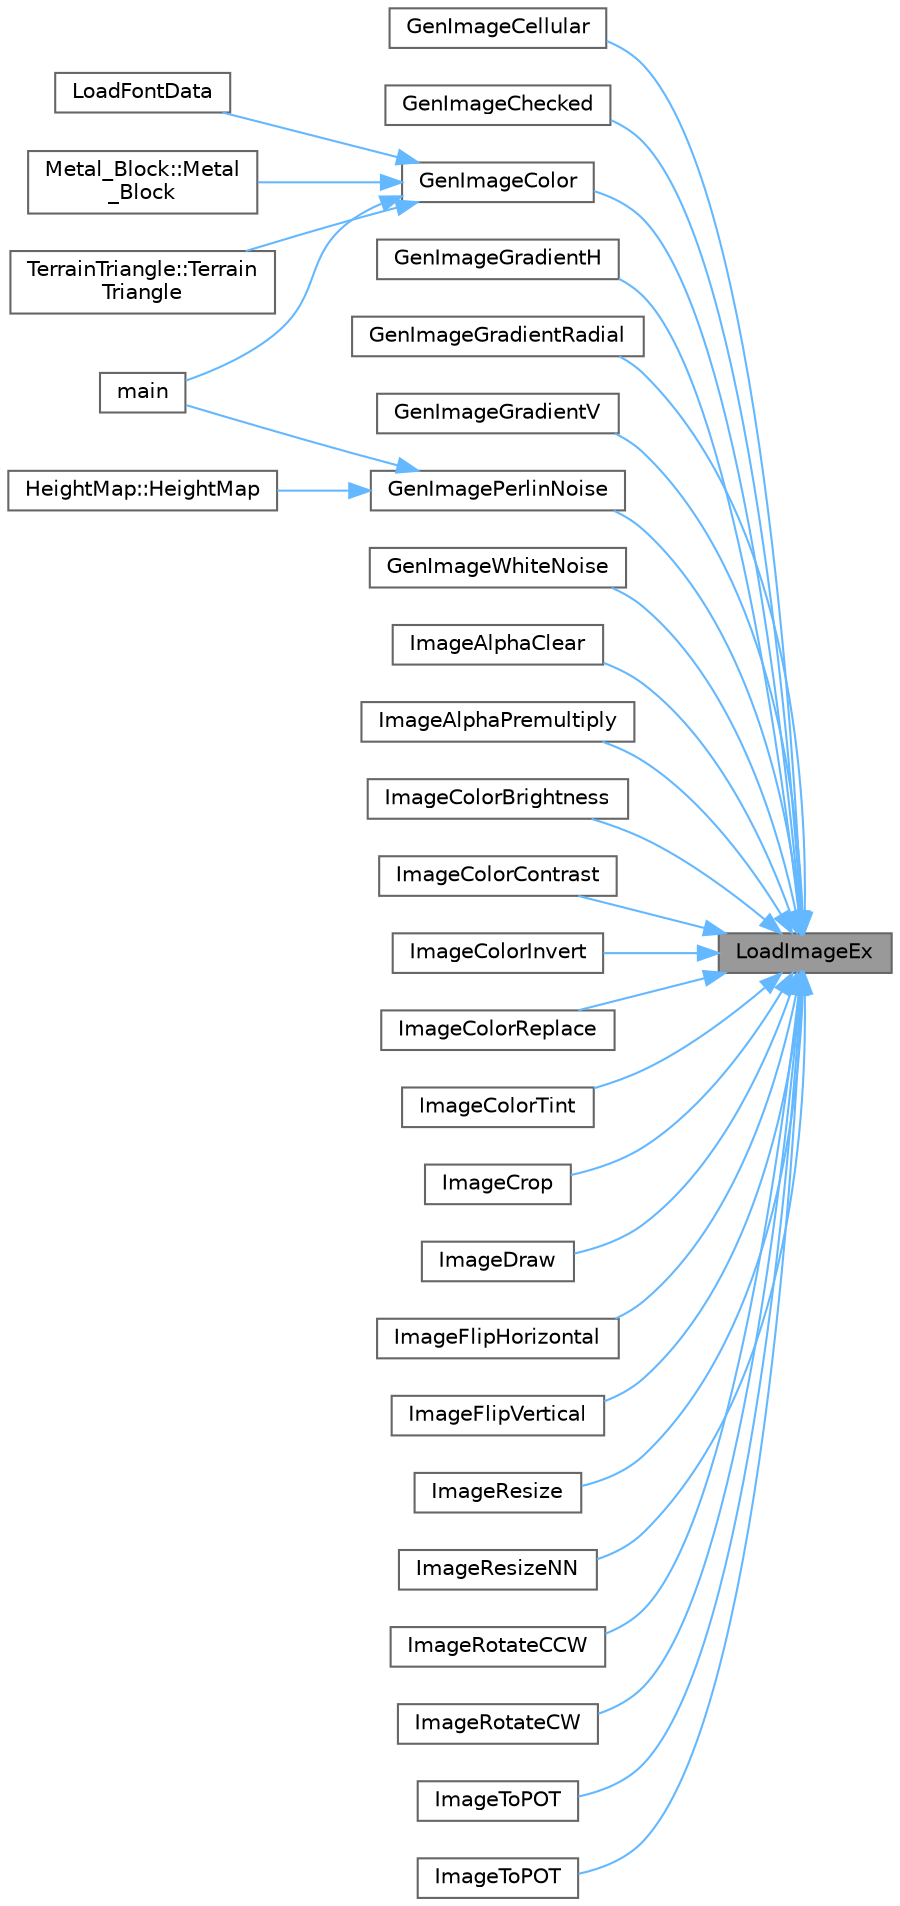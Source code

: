 digraph "LoadImageEx"
{
 // LATEX_PDF_SIZE
  bgcolor="transparent";
  edge [fontname=Helvetica,fontsize=10,labelfontname=Helvetica,labelfontsize=10];
  node [fontname=Helvetica,fontsize=10,shape=box,height=0.2,width=0.4];
  rankdir="RL";
  Node1 [id="Node000001",label="LoadImageEx",height=0.2,width=0.4,color="gray40", fillcolor="grey60", style="filled", fontcolor="black",tooltip=" "];
  Node1 -> Node2 [id="edge32_Node000001_Node000002",dir="back",color="steelblue1",style="solid",tooltip=" "];
  Node2 [id="Node000002",label="GenImageCellular",height=0.2,width=0.4,color="grey40", fillcolor="white", style="filled",URL="$_old_2_classes_2lib_2rtextures_8c.html#a8f790af13aaf234d59c51e1713604cbe",tooltip=" "];
  Node1 -> Node3 [id="edge33_Node000001_Node000003",dir="back",color="steelblue1",style="solid",tooltip=" "];
  Node3 [id="Node000003",label="GenImageChecked",height=0.2,width=0.4,color="grey40", fillcolor="white", style="filled",URL="$_old_2_classes_2lib_2rtextures_8c.html#a19672e9d6e280693d4d96a1f8aa38517",tooltip=" "];
  Node1 -> Node4 [id="edge34_Node000001_Node000004",dir="back",color="steelblue1",style="solid",tooltip=" "];
  Node4 [id="Node000004",label="GenImageColor",height=0.2,width=0.4,color="grey40", fillcolor="white", style="filled",URL="$_old_2_classes_2lib_2rtextures_8c.html#aa0b6c28cc82d00249c9b394a23e48199",tooltip=" "];
  Node4 -> Node5 [id="edge35_Node000004_Node000005",dir="back",color="steelblue1",style="solid",tooltip=" "];
  Node5 [id="Node000005",label="LoadFontData",height=0.2,width=0.4,color="grey40", fillcolor="white", style="filled",URL="$_old_2_classes_2lib_2raylib_2src_2text_8c.html#ac4e5cca734efa6ff74a3de541f4a7b2c",tooltip=" "];
  Node4 -> Node6 [id="edge36_Node000004_Node000006",dir="back",color="steelblue1",style="solid",tooltip=" "];
  Node6 [id="Node000006",label="main",height=0.2,width=0.4,color="grey40", fillcolor="white", style="filled",URL="$_classes_2lib_2_raylib_erosion_standalone-main_2src_2main_8cpp.html#a840291bc02cba5474a4cb46a9b9566fe",tooltip=" "];
  Node4 -> Node7 [id="edge37_Node000004_Node000007",dir="back",color="steelblue1",style="solid",tooltip=" "];
  Node7 [id="Node000007",label="Metal_Block::Metal\l_Block",height=0.2,width=0.4,color="grey40", fillcolor="white", style="filled",URL="$class_metal___block.html#a0efd0d8b89c291a3bd530502e3c40fc2",tooltip=" "];
  Node4 -> Node8 [id="edge38_Node000004_Node000008",dir="back",color="steelblue1",style="solid",tooltip=" "];
  Node8 [id="Node000008",label="TerrainTriangle::Terrain\lTriangle",height=0.2,width=0.4,color="grey40", fillcolor="white", style="filled",URL="$class_terrain_triangle.html#a7032ebf7d8addd223bc41cd8bd34a92f",tooltip=" "];
  Node1 -> Node9 [id="edge39_Node000001_Node000009",dir="back",color="steelblue1",style="solid",tooltip=" "];
  Node9 [id="Node000009",label="GenImageGradientH",height=0.2,width=0.4,color="grey40", fillcolor="white", style="filled",URL="$_old_2_classes_2lib_2rtextures_8c.html#a15247bfcf99496f28e2260f5d9831a7c",tooltip=" "];
  Node1 -> Node10 [id="edge40_Node000001_Node000010",dir="back",color="steelblue1",style="solid",tooltip=" "];
  Node10 [id="Node000010",label="GenImageGradientRadial",height=0.2,width=0.4,color="grey40", fillcolor="white", style="filled",URL="$_old_2_classes_2lib_2rtextures_8c.html#a1cfd6921334eae38ef0c6739de44bab4",tooltip=" "];
  Node1 -> Node11 [id="edge41_Node000001_Node000011",dir="back",color="steelblue1",style="solid",tooltip=" "];
  Node11 [id="Node000011",label="GenImageGradientV",height=0.2,width=0.4,color="grey40", fillcolor="white", style="filled",URL="$_old_2_classes_2lib_2rtextures_8c.html#a2205936d15fe90656d7d4b8aa23657eb",tooltip=" "];
  Node1 -> Node12 [id="edge42_Node000001_Node000012",dir="back",color="steelblue1",style="solid",tooltip=" "];
  Node12 [id="Node000012",label="GenImagePerlinNoise",height=0.2,width=0.4,color="grey40", fillcolor="white", style="filled",URL="$_old_2_classes_2lib_2rtextures_8c.html#a219b3da4def0cde0161a587776275803",tooltip=" "];
  Node12 -> Node13 [id="edge43_Node000012_Node000013",dir="back",color="steelblue1",style="solid",tooltip=" "];
  Node13 [id="Node000013",label="HeightMap::HeightMap",height=0.2,width=0.4,color="grey40", fillcolor="white", style="filled",URL="$class_height_map.html#ae8a422c6638e68618bcd0eeef70e4752",tooltip=" "];
  Node12 -> Node6 [id="edge44_Node000012_Node000006",dir="back",color="steelblue1",style="solid",tooltip=" "];
  Node1 -> Node14 [id="edge45_Node000001_Node000014",dir="back",color="steelblue1",style="solid",tooltip=" "];
  Node14 [id="Node000014",label="GenImageWhiteNoise",height=0.2,width=0.4,color="grey40", fillcolor="white", style="filled",URL="$_old_2_classes_2lib_2rtextures_8c.html#a3dfc64cb45a6ccc24f58955c801a4f74",tooltip=" "];
  Node1 -> Node15 [id="edge46_Node000001_Node000015",dir="back",color="steelblue1",style="solid",tooltip=" "];
  Node15 [id="Node000015",label="ImageAlphaClear",height=0.2,width=0.4,color="grey40", fillcolor="white", style="filled",URL="$_old_2_classes_2lib_2rtextures_8c.html#ac189762d782f7e359a648fa8ff6a3338",tooltip=" "];
  Node1 -> Node16 [id="edge47_Node000001_Node000016",dir="back",color="steelblue1",style="solid",tooltip=" "];
  Node16 [id="Node000016",label="ImageAlphaPremultiply",height=0.2,width=0.4,color="grey40", fillcolor="white", style="filled",URL="$_old_2_classes_2lib_2rtextures_8c.html#aecf050cc1cddcaf8c1f28bcb73d50e0a",tooltip=" "];
  Node1 -> Node17 [id="edge48_Node000001_Node000017",dir="back",color="steelblue1",style="solid",tooltip=" "];
  Node17 [id="Node000017",label="ImageColorBrightness",height=0.2,width=0.4,color="grey40", fillcolor="white", style="filled",URL="$_old_2_classes_2lib_2rtextures_8c.html#abe62980cc5bc52d98931f3b44b0f2a5e",tooltip=" "];
  Node1 -> Node18 [id="edge49_Node000001_Node000018",dir="back",color="steelblue1",style="solid",tooltip=" "];
  Node18 [id="Node000018",label="ImageColorContrast",height=0.2,width=0.4,color="grey40", fillcolor="white", style="filled",URL="$_old_2_classes_2lib_2rtextures_8c.html#ae2e08a89a5fa2d8016379befa3dff1ab",tooltip=" "];
  Node1 -> Node19 [id="edge50_Node000001_Node000019",dir="back",color="steelblue1",style="solid",tooltip=" "];
  Node19 [id="Node000019",label="ImageColorInvert",height=0.2,width=0.4,color="grey40", fillcolor="white", style="filled",URL="$_old_2_classes_2lib_2rtextures_8c.html#ab1e8f3a278b3b0ef73db4d187923bcff",tooltip=" "];
  Node1 -> Node20 [id="edge51_Node000001_Node000020",dir="back",color="steelblue1",style="solid",tooltip=" "];
  Node20 [id="Node000020",label="ImageColorReplace",height=0.2,width=0.4,color="grey40", fillcolor="white", style="filled",URL="$_old_2_classes_2lib_2rtextures_8c.html#aa3a51b0cd0a0abb146158844cfafe1f5",tooltip=" "];
  Node1 -> Node21 [id="edge52_Node000001_Node000021",dir="back",color="steelblue1",style="solid",tooltip=" "];
  Node21 [id="Node000021",label="ImageColorTint",height=0.2,width=0.4,color="grey40", fillcolor="white", style="filled",URL="$_old_2_classes_2lib_2rtextures_8c.html#a473885b1d8e228a8d784f287ed866b26",tooltip=" "];
  Node1 -> Node22 [id="edge53_Node000001_Node000022",dir="back",color="steelblue1",style="solid",tooltip=" "];
  Node22 [id="Node000022",label="ImageCrop",height=0.2,width=0.4,color="grey40", fillcolor="white", style="filled",URL="$_old_2_classes_2lib_2rtextures_8c.html#ab2fb3bf8fd2f3e28f79fa01fafab6805",tooltip=" "];
  Node1 -> Node23 [id="edge54_Node000001_Node000023",dir="back",color="steelblue1",style="solid",tooltip=" "];
  Node23 [id="Node000023",label="ImageDraw",height=0.2,width=0.4,color="grey40", fillcolor="white", style="filled",URL="$_old_2_classes_2lib_2rtextures_8c.html#ac0388542cc773b0a71b222dca80b09e5",tooltip=" "];
  Node1 -> Node24 [id="edge55_Node000001_Node000024",dir="back",color="steelblue1",style="solid",tooltip=" "];
  Node24 [id="Node000024",label="ImageFlipHorizontal",height=0.2,width=0.4,color="grey40", fillcolor="white", style="filled",URL="$_old_2_classes_2lib_2rtextures_8c.html#ad56c25828f492e07b50d73815c284a61",tooltip=" "];
  Node1 -> Node25 [id="edge56_Node000001_Node000025",dir="back",color="steelblue1",style="solid",tooltip=" "];
  Node25 [id="Node000025",label="ImageFlipVertical",height=0.2,width=0.4,color="grey40", fillcolor="white", style="filled",URL="$_old_2_classes_2lib_2rtextures_8c.html#ae03f0eace31d50edc2a6334068346f37",tooltip=" "];
  Node1 -> Node26 [id="edge57_Node000001_Node000026",dir="back",color="steelblue1",style="solid",tooltip=" "];
  Node26 [id="Node000026",label="ImageResize",height=0.2,width=0.4,color="grey40", fillcolor="white", style="filled",URL="$_old_2_classes_2lib_2rtextures_8c.html#a8c3562e70fc7a85b202f19ff241d15b5",tooltip=" "];
  Node1 -> Node27 [id="edge58_Node000001_Node000027",dir="back",color="steelblue1",style="solid",tooltip=" "];
  Node27 [id="Node000027",label="ImageResizeNN",height=0.2,width=0.4,color="grey40", fillcolor="white", style="filled",URL="$_old_2_classes_2lib_2rtextures_8c.html#ab47ece09cc35f84e1c714894144b7915",tooltip=" "];
  Node1 -> Node28 [id="edge59_Node000001_Node000028",dir="back",color="steelblue1",style="solid",tooltip=" "];
  Node28 [id="Node000028",label="ImageRotateCCW",height=0.2,width=0.4,color="grey40", fillcolor="white", style="filled",URL="$_old_2_classes_2lib_2rtextures_8c.html#ae7d373a856ac3b60f64213d31c2d023a",tooltip=" "];
  Node1 -> Node29 [id="edge60_Node000001_Node000029",dir="back",color="steelblue1",style="solid",tooltip=" "];
  Node29 [id="Node000029",label="ImageRotateCW",height=0.2,width=0.4,color="grey40", fillcolor="white", style="filled",URL="$_old_2_classes_2lib_2rtextures_8c.html#ad5ba4c2aae0c59c41cfe9eba3306accc",tooltip=" "];
  Node1 -> Node30 [id="edge61_Node000001_Node000030",dir="back",color="steelblue1",style="solid",tooltip=" "];
  Node30 [id="Node000030",label="ImageToPOT",height=0.2,width=0.4,color="grey40", fillcolor="white", style="filled",URL="$_old_2_classes_2lib_2rtextures_8c.html#afeacdc2a0a7497e9bbf87c7326fc8527",tooltip=" "];
  Node1 -> Node31 [id="edge62_Node000001_Node000031",dir="back",color="steelblue1",style="solid",tooltip=" "];
  Node31 [id="Node000031",label="ImageToPOT",height=0.2,width=0.4,color="grey40", fillcolor="white", style="filled",URL="$_classes_2lib_2_raylib_erosion_standalone-main_2raylib_2src_2textures_8c.html#aa2d15d992a000232da7f3e90938afc4e",tooltip=" "];
}
